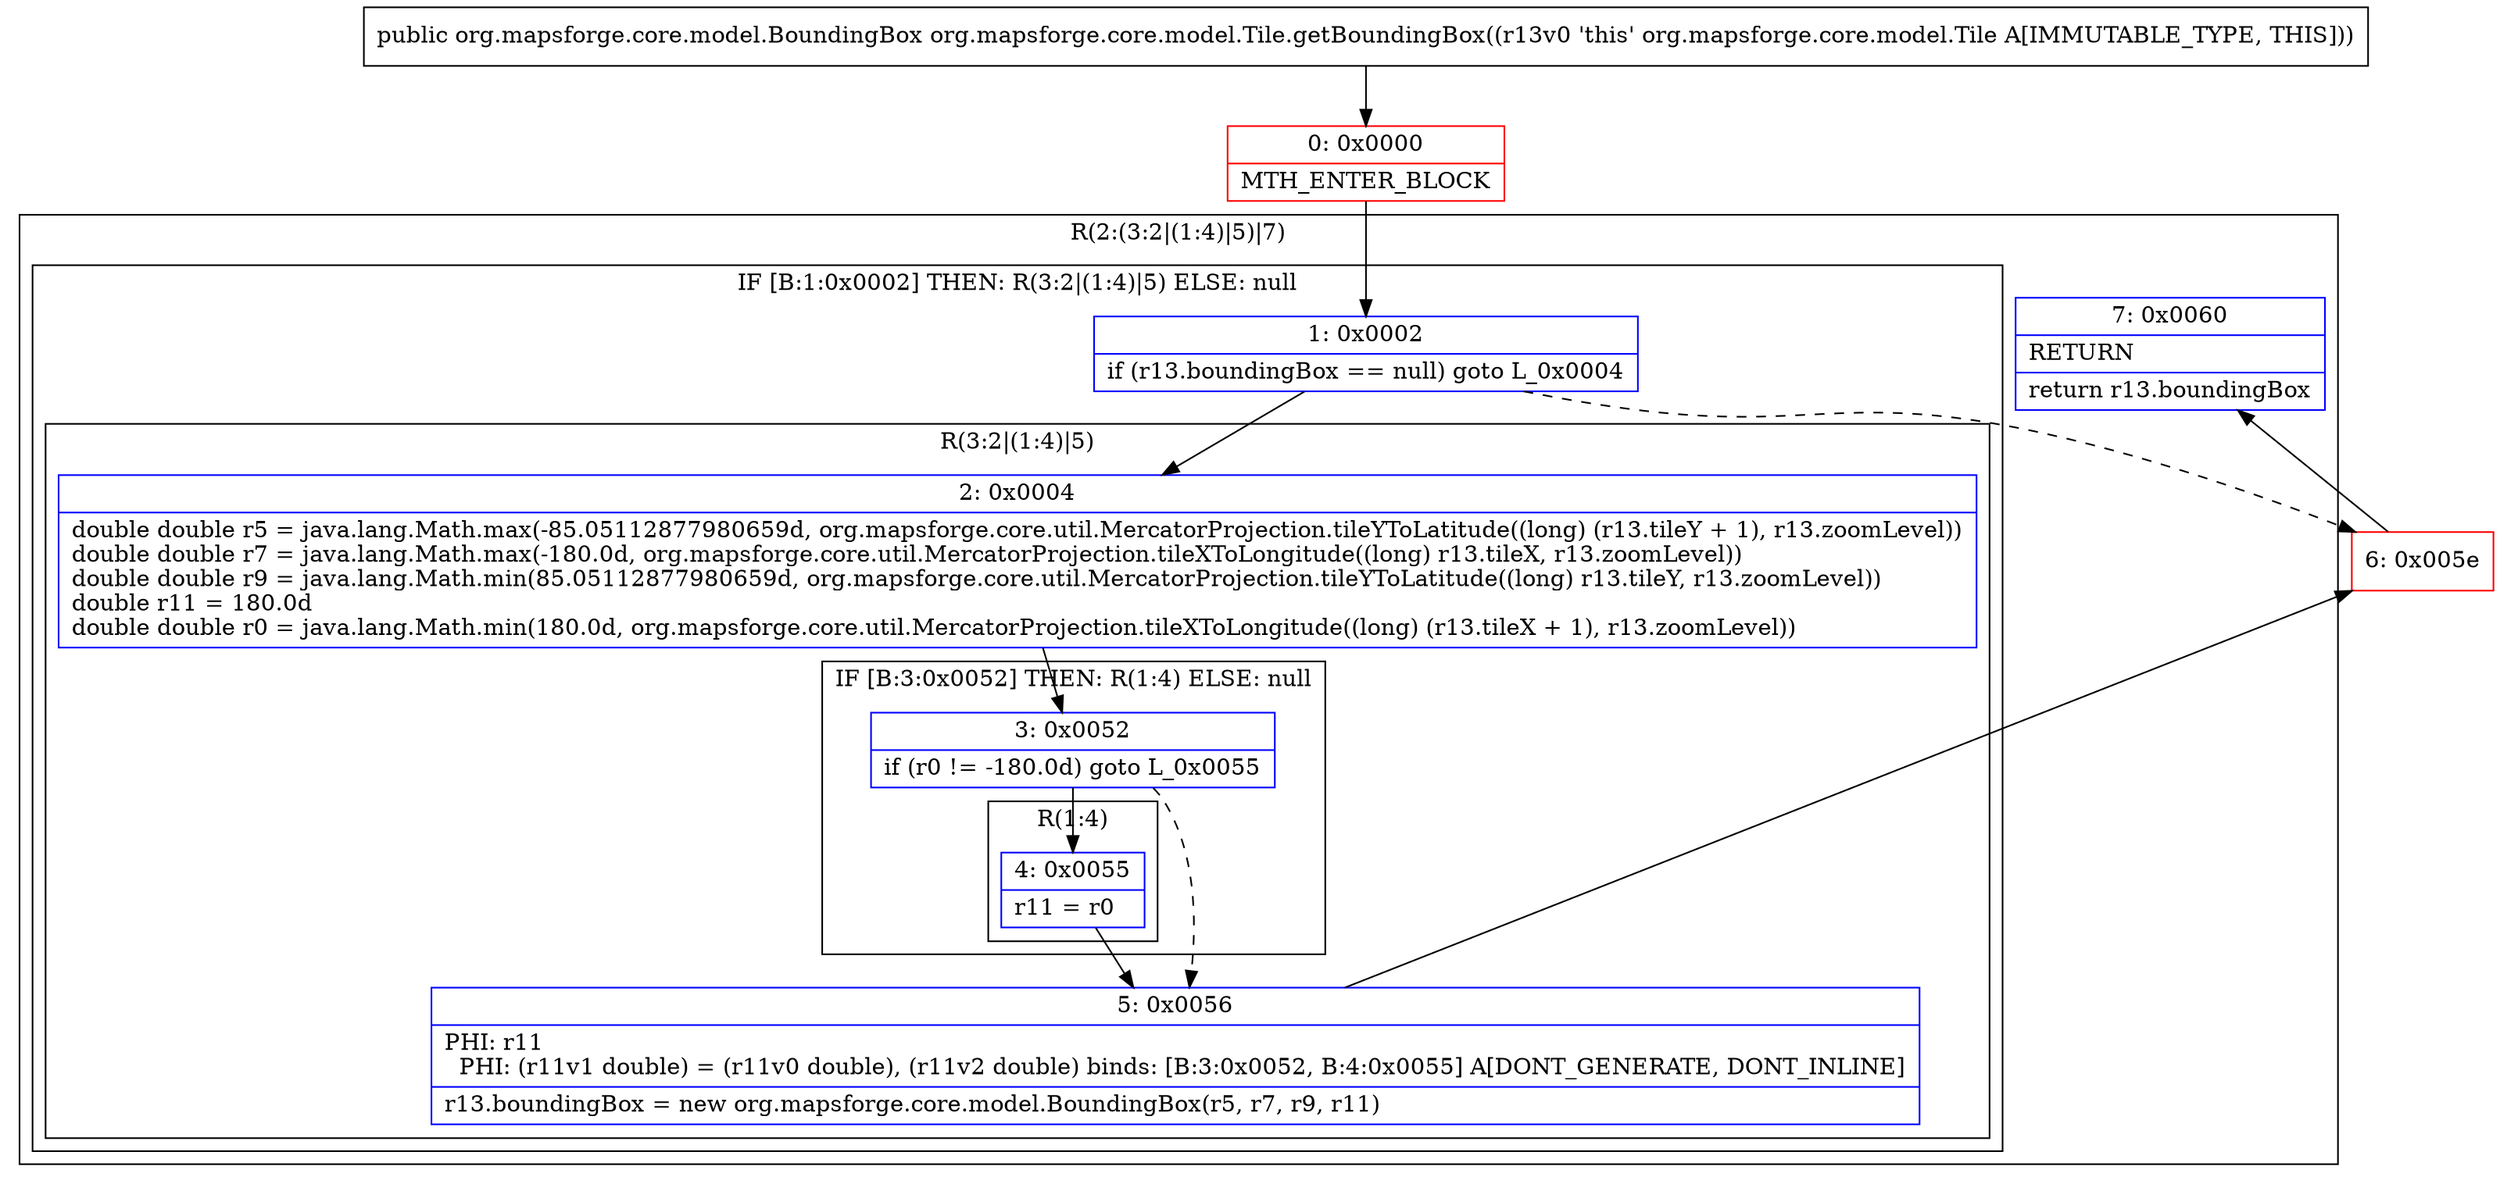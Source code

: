 digraph "CFG fororg.mapsforge.core.model.Tile.getBoundingBox()Lorg\/mapsforge\/core\/model\/BoundingBox;" {
subgraph cluster_Region_1331337829 {
label = "R(2:(3:2|(1:4)|5)|7)";
node [shape=record,color=blue];
subgraph cluster_IfRegion_1313261462 {
label = "IF [B:1:0x0002] THEN: R(3:2|(1:4)|5) ELSE: null";
node [shape=record,color=blue];
Node_1 [shape=record,label="{1\:\ 0x0002|if (r13.boundingBox == null) goto L_0x0004\l}"];
subgraph cluster_Region_505481433 {
label = "R(3:2|(1:4)|5)";
node [shape=record,color=blue];
Node_2 [shape=record,label="{2\:\ 0x0004|double double r5 = java.lang.Math.max(\-85.05112877980659d, org.mapsforge.core.util.MercatorProjection.tileYToLatitude((long) (r13.tileY + 1), r13.zoomLevel))\ldouble double r7 = java.lang.Math.max(\-180.0d, org.mapsforge.core.util.MercatorProjection.tileXToLongitude((long) r13.tileX, r13.zoomLevel))\ldouble double r9 = java.lang.Math.min(85.05112877980659d, org.mapsforge.core.util.MercatorProjection.tileYToLatitude((long) r13.tileY, r13.zoomLevel))\ldouble r11 = 180.0d\ldouble double r0 = java.lang.Math.min(180.0d, org.mapsforge.core.util.MercatorProjection.tileXToLongitude((long) (r13.tileX + 1), r13.zoomLevel))\l}"];
subgraph cluster_IfRegion_1224168227 {
label = "IF [B:3:0x0052] THEN: R(1:4) ELSE: null";
node [shape=record,color=blue];
Node_3 [shape=record,label="{3\:\ 0x0052|if (r0 != \-180.0d) goto L_0x0055\l}"];
subgraph cluster_Region_330839151 {
label = "R(1:4)";
node [shape=record,color=blue];
Node_4 [shape=record,label="{4\:\ 0x0055|r11 = r0\l}"];
}
}
Node_5 [shape=record,label="{5\:\ 0x0056|PHI: r11 \l  PHI: (r11v1 double) = (r11v0 double), (r11v2 double) binds: [B:3:0x0052, B:4:0x0055] A[DONT_GENERATE, DONT_INLINE]\l|r13.boundingBox = new org.mapsforge.core.model.BoundingBox(r5, r7, r9, r11)\l}"];
}
}
Node_7 [shape=record,label="{7\:\ 0x0060|RETURN\l|return r13.boundingBox\l}"];
}
Node_0 [shape=record,color=red,label="{0\:\ 0x0000|MTH_ENTER_BLOCK\l}"];
Node_6 [shape=record,color=red,label="{6\:\ 0x005e}"];
MethodNode[shape=record,label="{public org.mapsforge.core.model.BoundingBox org.mapsforge.core.model.Tile.getBoundingBox((r13v0 'this' org.mapsforge.core.model.Tile A[IMMUTABLE_TYPE, THIS])) }"];
MethodNode -> Node_0;
Node_1 -> Node_2;
Node_1 -> Node_6[style=dashed];
Node_2 -> Node_3;
Node_3 -> Node_4;
Node_3 -> Node_5[style=dashed];
Node_4 -> Node_5;
Node_5 -> Node_6;
Node_0 -> Node_1;
Node_6 -> Node_7;
}

